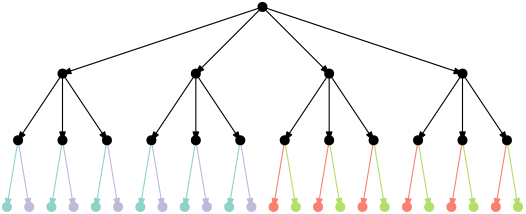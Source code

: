 <?xml version="1.0"?>
<!DOCTYPE ipe SYSTEM "ipe.dtd">
<ipe version="70206" creator="Ipe 7.2.7">
<info created="D:20170811085344" modified="D:20170811091022"/>
<ipestyle name="basic">
<symbol name="arrow/arc(spx)">
<path stroke="sym-stroke" fill="sym-stroke" pen="sym-pen">
0 0 m
-1 0.333 l
-1 -0.333 l
h
</path>
</symbol>
<symbol name="arrow/farc(spx)">
<path stroke="sym-stroke" fill="white" pen="sym-pen">
0 0 m
-1 0.333 l
-1 -0.333 l
h
</path>
</symbol>
<symbol name="arrow/ptarc(spx)">
<path stroke="sym-stroke" fill="sym-stroke" pen="sym-pen">
0 0 m
-1 0.333 l
-0.8 0 l
-1 -0.333 l
h
</path>
</symbol>
<symbol name="arrow/fptarc(spx)">
<path stroke="sym-stroke" fill="white" pen="sym-pen">
0 0 m
-1 0.333 l
-0.8 0 l
-1 -0.333 l
h
</path>
</symbol>
<symbol name="mark/circle(sx)" transformations="translations">
<path fill="sym-stroke">
0.6 0 0 0.6 0 0 e
0.4 0 0 0.4 0 0 e
</path>
</symbol>
<symbol name="mark/disk(sx)" transformations="translations">
<path fill="sym-stroke">
0.6 0 0 0.6 0 0 e
</path>
</symbol>
<symbol name="mark/fdisk(sfx)" transformations="translations">
<group>
<path fill="sym-fill">
0.5 0 0 0.5 0 0 e
</path>
<path fill="sym-stroke" fillrule="eofill">
0.6 0 0 0.6 0 0 e
0.4 0 0 0.4 0 0 e
</path>
</group>
</symbol>
<symbol name="mark/box(sx)" transformations="translations">
<path fill="sym-stroke" fillrule="eofill">
-0.6 -0.6 m
0.6 -0.6 l
0.6 0.6 l
-0.6 0.6 l
h
-0.4 -0.4 m
0.4 -0.4 l
0.4 0.4 l
-0.4 0.4 l
h
</path>
</symbol>
<symbol name="mark/square(sx)" transformations="translations">
<path fill="sym-stroke">
-0.6 -0.6 m
0.6 -0.6 l
0.6 0.6 l
-0.6 0.6 l
h
</path>
</symbol>
<symbol name="mark/fsquare(sfx)" transformations="translations">
<group>
<path fill="sym-fill">
-0.5 -0.5 m
0.5 -0.5 l
0.5 0.5 l
-0.5 0.5 l
h
</path>
<path fill="sym-stroke" fillrule="eofill">
-0.6 -0.6 m
0.6 -0.6 l
0.6 0.6 l
-0.6 0.6 l
h
-0.4 -0.4 m
0.4 -0.4 l
0.4 0.4 l
-0.4 0.4 l
h
</path>
</group>
</symbol>
<symbol name="mark/cross(sx)" transformations="translations">
<group>
<path fill="sym-stroke">
-0.43 -0.57 m
0.57 0.43 l
0.43 0.57 l
-0.57 -0.43 l
h
</path>
<path fill="sym-stroke">
-0.43 0.57 m
0.57 -0.43 l
0.43 -0.57 l
-0.57 0.43 l
h
</path>
</group>
</symbol>
<symbol name="arrow/fnormal(spx)">
<path stroke="sym-stroke" fill="white" pen="sym-pen">
0 0 m
-1 0.333 l
-1 -0.333 l
h
</path>
</symbol>
<symbol name="arrow/pointed(spx)">
<path stroke="sym-stroke" fill="sym-stroke" pen="sym-pen">
0 0 m
-1 0.333 l
-0.8 0 l
-1 -0.333 l
h
</path>
</symbol>
<symbol name="arrow/fpointed(spx)">
<path stroke="sym-stroke" fill="white" pen="sym-pen">
0 0 m
-1 0.333 l
-0.8 0 l
-1 -0.333 l
h
</path>
</symbol>
<symbol name="arrow/linear(spx)">
<path stroke="sym-stroke" pen="sym-pen">
-1 0.333 m
0 0 l
-1 -0.333 l
</path>
</symbol>
<symbol name="arrow/fdouble(spx)">
<path stroke="sym-stroke" fill="white" pen="sym-pen">
0 0 m
-1 0.333 l
-1 -0.333 l
h
-1 0 m
-2 0.333 l
-2 -0.333 l
h
</path>
</symbol>
<symbol name="arrow/double(spx)">
<path stroke="sym-stroke" fill="sym-stroke" pen="sym-pen">
0 0 m
-1 0.333 l
-1 -0.333 l
h
-1 0 m
-2 0.333 l
-2 -0.333 l
h
</path>
</symbol>
<pen name="heavier" value="0.8"/>
<pen name="fat" value="1.2"/>
<pen name="ultrafat" value="2"/>
<symbolsize name="large" value="5"/>
<symbolsize name="small" value="2"/>
<symbolsize name="tiny" value="1.1"/>
<arrowsize name="large" value="10"/>
<arrowsize name="small" value="5"/>
<arrowsize name="tiny" value="3"/>
<color name="red" value="1 0 0"/>
<color name="green" value="0 1 0"/>
<color name="blue" value="0 0 1"/>
<color name="yellow" value="1 1 0"/>
<color name="orange" value="1 0.647 0"/>
<color name="gold" value="1 0.843 0"/>
<color name="purple" value="0.627 0.125 0.941"/>
<color name="gray" value="0.745"/>
<color name="brown" value="0.647 0.165 0.165"/>
<color name="navy" value="0 0 0.502"/>
<color name="pink" value="1 0.753 0.796"/>
<color name="seagreen" value="0.18 0.545 0.341"/>
<color name="turquoise" value="0.251 0.878 0.816"/>
<color name="violet" value="0.933 0.51 0.933"/>
<color name="darkblue" value="0 0 0.545"/>
<color name="darkcyan" value="0 0.545 0.545"/>
<color name="darkgray" value="0.663"/>
<color name="darkgreen" value="0 0.392 0"/>
<color name="darkmagenta" value="0.545 0 0.545"/>
<color name="darkorange" value="1 0.549 0"/>
<color name="darkred" value="0.545 0 0"/>
<color name="lightblue" value="0.678 0.847 0.902"/>
<color name="lightcyan" value="0.878 1 1"/>
<color name="lightgray" value="0.827"/>
<color name="lightgreen" value="0.565 0.933 0.565"/>
<color name="lightyellow" value="1 1 0.878"/>
<dashstyle name="dashed" value="[4] 0"/>
<dashstyle name="dotted" value="[1 3] 0"/>
<dashstyle name="dash dotted" value="[4 2 1 2] 0"/>
<dashstyle name="dash dot dotted" value="[4 2 1 2 1 2] 0"/>
<textsize name="large" value="\large"/>
<textsize name="small" value="\small"/>
<textsize name="tiny" value="\tiny"/>
<textsize name="Large" value="\Large"/>
<textsize name="LARGE" value="\LARGE"/>
<textsize name="huge" value="\huge"/>
<textsize name="Huge" value="\Huge"/>
<textsize name="footnote" value="\footnotesize"/>
<textstyle name="center" begin="\begin{center}" end="\end{center}"/>
<textstyle name="itemize" begin="\begin{itemize}" end="\end{itemize}"/>
<textstyle name="item" begin="\begin{itemize}\item{}" end="\end{itemize}"/>
<gridsize name="4 pts" value="4"/>
<gridsize name="8 pts (~3 mm)" value="8"/>
<gridsize name="16 pts (~6 mm)" value="16"/>
<gridsize name="32 pts (~12 mm)" value="32"/>
<gridsize name="10 pts (~3.5 mm)" value="10"/>
<gridsize name="20 pts (~7 mm)" value="20"/>
<gridsize name="14 pts (~5 mm)" value="14"/>
<gridsize name="28 pts (~10 mm)" value="28"/>
<gridsize name="56 pts (~20 mm)" value="56"/>
<anglesize name="90 deg" value="90"/>
<anglesize name="60 deg" value="60"/>
<anglesize name="45 deg" value="45"/>
<anglesize name="30 deg" value="30"/>
<anglesize name="22.5 deg" value="22.5"/>
<opacity name="10%" value="0.1"/>
<opacity name="30%" value="0.3"/>
<opacity name="50%" value="0.5"/>
<opacity name="75%" value="0.75"/>
<tiling name="falling" angle="-60" step="4" width="1"/>
<tiling name="rising" angle="30" step="4" width="1"/>
</ipestyle>
<ipestyle name="brew">
<color name="aliceblue" value="0.941 0.973 1"/>
<color name="brew1" value="0.552 0.827 0.78"/>
<color name="brew2" value="1 1 0.701"/>
<color name="brew3" value="0.745 0.729 0.854"/>
<color name="brew4" value="0.984 0.501 0.447"/>
<color name="brew5" value="0.501 0.694 0.827"/>
<color name="brew6" value="0.992 0.705 0.384"/>
<color name="brew7" value="0.701 0.87 0.411"/>
<color name="brew8" value="0.988 0.803 0.898"/>
</ipestyle>
<page>
<layer name="tree"/>
<layer name="dag"/>
<view layers="tree" active="dag"/>
<view layers="dag" active="tree"/>
<use layer="dag" matrix="1 0 0 1.5 120 -368" name="mark/disk(sx)" pos="96 656" size="normal" stroke="black"/>
<path matrix="1 0 0 1.5 120 -368" stroke="black" arrow="normal/tiny">
96 656 m
80 640 l
</path>
<path matrix="1 0 0 1.5 120 -368" stroke="black" arrow="normal/tiny">
96 656 m
96 640 l
</path>
<path matrix="1 0 0 1.5 120 -368" stroke="black" arrow="normal/tiny">
96 656 m
112 640 l
</path>
<use matrix="1 0 0 1.5 168 -368" name="mark/disk(sx)" pos="96 656" size="normal" stroke="black"/>
<path matrix="1 0 0 1.5 168 -368" stroke="black" arrow="normal/tiny">
96 656 m
80 640 l
</path>
<path matrix="1 0 0 1.5 168 -368" stroke="black" arrow="normal/tiny">
96 656 m
96 640 l
</path>
<path matrix="1 0 0 1.5 168 -368" stroke="black" arrow="normal/tiny">
96 656 m
112 640 l
</path>
<use matrix="1 0 0 1.5 120 -368" name="mark/disk(sx)" pos="168 672" size="normal" stroke="black"/>
<path matrix="1 0 0 1.5 120 -368" stroke="black" arrow="normal/tiny">
168 672 m
96 656 l
</path>
<path matrix="1 0 0 1.5 120 -368" stroke="black" arrow="normal/tiny">
168 672 m
144 656 l
</path>
<path matrix="1 0 0 1.5 120 -368" stroke="black" arrow="normal/tiny">
168 672 m
192 656 l
</path>
<path matrix="1 0 0 1.5 120 -368" stroke="black" arrow="normal/tiny">
168 672 m
240 656 l
</path>
<use name="mark/disk(sx)" pos="216 568" size="normal" stroke="brew1"/>
<use name="mark/disk(sx)" pos="264 568" size="normal" stroke="brew3"/>
<path stroke="brew1" arrow="normal/tiny">
200 592 m
216 568 l
</path>
<path stroke="brew1" arrow="normal/tiny">
216 592 m
216 568 l
</path>
<path stroke="brew1" arrow="normal/tiny">
232 592 m
216 568 l
</path>
<path stroke="brew1" arrow="normal/tiny">
248 592 m
216 568 l
</path>
<path stroke="brew3" arrow="normal/tiny">
264 592 m
216 568 l
</path>
<path stroke="brew3" arrow="normal/tiny">
280 592 m
216 568 l
</path>
<path stroke="brew3" arrow="normal/tiny">
200 592 m
264 568 l
</path>
<path stroke="brew3" arrow="normal/tiny">
216 592 m
264 568 l
</path>
<path stroke="brew3" arrow="normal/tiny">
232 592 m
264 568 l
</path>
<path stroke="brew3" arrow="normal/tiny">
248 592 m
264 568 l
</path>
<path stroke="brew3" arrow="normal/tiny">
264 592 m
264 568 l
</path>
<path stroke="brew3" arrow="normal/tiny">
280 592 m
264 568 l
</path>
<use matrix="1 0 0 1.5 216 -368" name="mark/disk(sx)" pos="96 656" size="normal" stroke="black"/>
<path matrix="1 0 0 1.5 216 -368" stroke="black" arrow="normal/tiny">
96 656 m
80 640 l
</path>
<path matrix="1 0 0 1.5 216 -368" stroke="black" arrow="normal/tiny">
96 656 m
96 640 l
</path>
<path matrix="1 0 0 1.5 216 -368" stroke="black" arrow="normal/tiny">
96 656 m
112 640 l
</path>
<use matrix="1 0 0 1.5 264 -368" name="mark/disk(sx)" pos="96 656" size="normal" stroke="black"/>
<path matrix="1 0 0 1.5 264 -368" stroke="black" arrow="normal/tiny">
96 656 m
80 640 l
</path>
<path matrix="1 0 0 1.5 264 -368" stroke="black" arrow="normal/tiny">
96 656 m
96 640 l
</path>
<path matrix="1 0 0 1.5 264 -368" stroke="black" arrow="normal/tiny">
96 656 m
112 640 l
</path>
<use matrix="1 0 0 1 96 0" name="mark/disk(sx)" pos="216 568" size="normal" stroke="brew4"/>
<use matrix="1 0 0 1 96 0" name="mark/disk(sx)" pos="264 568" size="normal" stroke="brew7"/>
<path matrix="1 0 0 1 96 0" stroke="brew4" arrow="normal/tiny">
200 592 m
216 568 l
</path>
<path matrix="1 0 0 1 96 0" stroke="brew4" arrow="normal/tiny">
216 592 m
216 568 l
</path>
<path matrix="1 0 0 1 96 0" stroke="brew4" arrow="normal/tiny">
232 592 m
216 568 l
</path>
<path matrix="1 0 0 1 96 0" stroke="brew4" arrow="normal/tiny">
248 592 m
216 568 l
</path>
<path matrix="1 0 0 1 96 0" stroke="brew4" arrow="normal/tiny">
264 592 m
216 568 l
</path>
<path matrix="1 0 0 1 96 0" stroke="brew4" arrow="normal/tiny">
280 592 m
216 568 l
</path>
<path matrix="1 0 0 1 96 0" stroke="brew7" arrow="normal/tiny">
200 592 m
264 568 l
</path>
<path matrix="1 0 0 1 96 0" stroke="brew7" arrow="normal/tiny">
216 592 m
264 568 l
</path>
<path matrix="1 0 0 1 96 0" stroke="brew7" arrow="normal/tiny">
232 592 m
264 568 l
</path>
<path matrix="1 0 0 1 96 0" stroke="brew7" arrow="normal/tiny">
248 592 m
264 568 l
</path>
<path matrix="1 0 0 1 96 0" stroke="brew7" arrow="normal/tiny">
264 592 m
264 568 l
</path>
<path matrix="1 0 0 1 96 0" stroke="brew7" arrow="normal/tiny">
280 592 m
264 568 l
</path>
<use layer="tree" matrix="1 0 0 1.5 120 -368" name="mark/disk(sx)" pos="96 656" size="normal" stroke="black"/>
<path matrix="1 0 0 1.5 120 -368" stroke="black" arrow="normal/tiny">
96 656 m
80 640 l
</path>
<path matrix="1 0 0 1.5 120 -368" stroke="black" arrow="normal/tiny">
96 656 m
96 640 l
</path>
<path matrix="1 0 0 1.5 120 -368" stroke="black" arrow="normal/tiny">
96 656 m
112 640 l
</path>
<path matrix="1 0 0 1.5 120 -368" stroke="brew1" arrow="normal/tiny">
80 640 m
76 624 l
</path>
<path matrix="1 0 0 1.5 120 -368" stroke="brew3" arrow="normal/tiny">
80 640 m
84 624 l
</path>
<path matrix="1 0 0 1.5 120 -368" stroke="brew1" arrow="normal/tiny">
96 640 m
92 624 l
</path>
<path matrix="1 0 0 1.5 120 -368" stroke="brew3" arrow="normal/tiny">
96 640 m
100 624 l
</path>
<path matrix="1 0 0 1.5 120 -368" stroke="brew1" arrow="normal/tiny">
112 640 m
108 624 l
</path>
<path matrix="1 0 0 1.5 120 -368" stroke="brew3" arrow="normal/tiny">
112 640 m
116 624 l
</path>
<use matrix="1 0 0 1.5 168 -368" name="mark/disk(sx)" pos="96 656" size="normal" stroke="black"/>
<path matrix="1 0 0 1.5 168 -368" stroke="black" arrow="normal/tiny">
96 656 m
80 640 l
</path>
<path matrix="1 0 0 1.5 168 -368" stroke="black" arrow="normal/tiny">
96 656 m
96 640 l
</path>
<path matrix="1 0 0 1.5 168 -368" stroke="black" arrow="normal/tiny">
96 656 m
112 640 l
</path>
<path matrix="1 0 0 1.5 168 -368" stroke="brew1" arrow="normal/tiny">
80 640 m
76 624 l
</path>
<path matrix="1 0 0 1.5 168 -368" stroke="brew3" arrow="normal/tiny">
80 640 m
84 624 l
</path>
<path matrix="1 0 0 1.5 168 -368" stroke="brew1" arrow="normal/tiny">
96 640 m
92 624 l
</path>
<path matrix="1 0 0 1.5 168 -368" stroke="brew3" arrow="normal/tiny">
96 640 m
100 624 l
</path>
<path matrix="1 0 0 1.5 168 -368" stroke="brew1" arrow="normal/tiny">
112 640 m
108 624 l
</path>
<path matrix="1 0 0 1.5 168 -368" stroke="brew3" arrow="normal/tiny">
112 640 m
116 624 l
</path>
<use matrix="1 0 0 1.5 216 -368" name="mark/disk(sx)" pos="96 656" size="normal" stroke="black"/>
<path matrix="1 0 0 1.5 216 -368" stroke="black" arrow="normal/tiny">
96 656 m
80 640 l
</path>
<path matrix="1 0 0 1.5 216 -368" stroke="black" arrow="normal/tiny">
96 656 m
96 640 l
</path>
<path matrix="1 0 0 1.5 216 -368" stroke="black" arrow="normal/tiny">
96 656 m
112 640 l
</path>
<path matrix="1 0 0 1.5 216 -368" stroke="brew4" arrow="normal/tiny">
80 640 m
76 624 l
</path>
<path matrix="1 0 0 1.5 216 -368" stroke="brew7" arrow="normal/tiny">
80 640 m
84 624 l
</path>
<path matrix="1 0 0 1.5 216 -368" stroke="brew4" arrow="normal/tiny">
96 640 m
92 624 l
</path>
<path matrix="1 0 0 1.5 216 -368" stroke="brew7" arrow="normal/tiny">
96 640 m
100 624 l
</path>
<path matrix="1 0 0 1.5 216 -368" stroke="brew4" arrow="normal/tiny">
112 640 m
108 624 l
</path>
<path matrix="1 0 0 1.5 216 -368" stroke="brew7" arrow="normal/tiny">
112 640 m
116 624 l
</path>
<use matrix="1 0 0 1.5 264 -368" name="mark/disk(sx)" pos="96 656" size="normal" stroke="black"/>
<path matrix="1 0 0 1.5 264 -368" stroke="black" arrow="normal/tiny">
96 656 m
80 640 l
</path>
<path matrix="1 0 0 1.5 264 -368" stroke="black" arrow="normal/tiny">
96 656 m
96 640 l
</path>
<path matrix="1 0 0 1.5 264 -368" stroke="black" arrow="normal/tiny">
96 656 m
112 640 l
</path>
<path matrix="1 0 0 1.5 264 -368" stroke="brew4" arrow="normal/tiny">
80 640 m
76 624 l
</path>
<path matrix="1 0 0 1.5 264 -368" stroke="brew7" arrow="normal/tiny">
80 640 m
84 624 l
</path>
<path matrix="1 0 0 1.5 264 -368" stroke="brew4" arrow="normal/tiny">
96 640 m
92 624 l
</path>
<path matrix="1 0 0 1.5 264 -368" stroke="brew7" arrow="normal/tiny">
96 640 m
100 624 l
</path>
<path matrix="1 0 0 1.5 264 -368" stroke="brew4" arrow="normal/tiny">
112 640 m
108 624 l
</path>
<path matrix="1 0 0 1.5 264 -368" stroke="brew7" arrow="normal/tiny">
112 640 m
116 624 l
</path>
<use matrix="1 0 0 1.5 120 -368" name="mark/disk(sx)" pos="168 672" size="normal" stroke="black"/>
<path matrix="1 0 0 1.5 120 -368" stroke="black" arrow="normal/tiny">
168 672 m
96 656 l
</path>
<path matrix="1 0 0 1.5 120 -368" stroke="black" arrow="normal/tiny">
168 672 m
144 656 l
</path>
<path matrix="1 0 0 1.5 120 -368" stroke="black" arrow="normal/tiny">
168 672 m
192 656 l
</path>
<path matrix="1 0 0 1.5 120 -368" stroke="black" arrow="normal/tiny">
168 672 m
240 656 l
</path>
<use matrix="1 0 0 1.5 120 -368" name="mark/disk(sx)" pos="76 624" size="normal" stroke="brew1"/>
<use matrix="1 0 0 1.5 120 -368" name="mark/disk(sx)" pos="84 624" size="normal" stroke="brew3"/>
<use matrix="1 0 0 1.5 120 -368" name="mark/disk(sx)" pos="92 624" size="normal" stroke="brew1"/>
<use matrix="1 0 0 1.5 120 -368" name="mark/disk(sx)" pos="100 624" size="normal" stroke="brew3"/>
<use matrix="1 0 0 1.5 120 -368" name="mark/disk(sx)" pos="108 624" size="normal" stroke="brew1"/>
<use matrix="1 0 0 1.5 120 -368" name="mark/disk(sx)" pos="116 624" size="normal" stroke="brew3"/>
<use matrix="1 0 0 1.5 168 -368" name="mark/disk(sx)" pos="76 624" size="normal" stroke="brew1"/>
<use matrix="1 0 0 1.5 168 -368" name="mark/disk(sx)" pos="84 624" size="normal" stroke="brew3"/>
<use matrix="1 0 0 1.5 168 -368" name="mark/disk(sx)" pos="92 624" size="normal" stroke="brew1"/>
<use matrix="1 0 0 1.5 168 -368" name="mark/disk(sx)" pos="100 624" size="normal" stroke="brew3"/>
<use matrix="1 0 0 1.5 168 -368" name="mark/disk(sx)" pos="108 624" size="normal" stroke="brew1"/>
<use matrix="1 0 0 1.5 168 -368" name="mark/disk(sx)" pos="116 624" size="normal" stroke="brew3"/>
<use matrix="1 0 0 1.5 216 -368" name="mark/disk(sx)" pos="76 624" size="normal" stroke="brew4"/>
<use matrix="1 0 0 1.5 216 -368" name="mark/disk(sx)" pos="84 624" size="normal" stroke="brew7"/>
<use matrix="1 0 0 1.5 216 -368" name="mark/disk(sx)" pos="92 624" size="normal" stroke="brew4"/>
<use matrix="1 0 0 1.5 216 -368" name="mark/disk(sx)" pos="100 624" size="normal" stroke="brew7"/>
<use matrix="1 0 0 1.5 216 -368" name="mark/disk(sx)" pos="108 624" size="normal" stroke="brew4"/>
<use matrix="1 0 0 1.5 216 -368" name="mark/disk(sx)" pos="116 624" size="normal" stroke="brew7"/>
<use matrix="1 0 0 1.5 264 -368" name="mark/disk(sx)" pos="76 624" size="normal" stroke="brew4"/>
<use matrix="1 0 0 1.5 264 -368" name="mark/disk(sx)" pos="84 624" size="normal" stroke="brew7"/>
<use matrix="1 0 0 1.5 264 -368" name="mark/disk(sx)" pos="92 624" size="normal" stroke="brew4"/>
<use matrix="1 0 0 1.5 264 -368" name="mark/disk(sx)" pos="100 624" size="normal" stroke="brew7"/>
<use matrix="1 0 0 1.5 264 -368" name="mark/disk(sx)" pos="108 624" size="normal" stroke="brew4"/>
<use matrix="1 0 0 1.5 264 -368" name="mark/disk(sx)" pos="116 624" size="normal" stroke="brew7"/>
<use matrix="1 0 0 1.5 120 -368" name="mark/disk(sx)" pos="80 640" size="normal" stroke="black"/>
<use matrix="1 0 0 1.5 120 -368" name="mark/disk(sx)" pos="96 640" size="normal" stroke="black"/>
<use matrix="1 0 0 1.5 120 -368" name="mark/disk(sx)" pos="112 640" size="normal" stroke="black"/>
<use matrix="1 0 0 1.5 168 -368" name="mark/disk(sx)" pos="80 640" size="normal" stroke="black"/>
<use matrix="1 0 0 1.5 168 -368" name="mark/disk(sx)" pos="96 640" size="normal" stroke="black"/>
<use matrix="1 0 0 1.5 168 -368" name="mark/disk(sx)" pos="112 640" size="normal" stroke="black"/>
<use matrix="1 0 0 1.5 216 -368" name="mark/disk(sx)" pos="80 640" size="normal" stroke="black"/>
<use matrix="1 0 0 1.5 216 -368" name="mark/disk(sx)" pos="96 640" size="normal" stroke="black"/>
<use matrix="1 0 0 1.5 216 -368" name="mark/disk(sx)" pos="112 640" size="normal" stroke="black"/>
<use matrix="1 0 0 1.5 264 -368" name="mark/disk(sx)" pos="80 640" size="normal" stroke="black"/>
<use matrix="1 0 0 1.5 264 -368" name="mark/disk(sx)" pos="96 640" size="normal" stroke="black"/>
<use matrix="1 0 0 1.5 264 -368" name="mark/disk(sx)" pos="112 640" size="normal" stroke="black"/>
<use layer="dag" matrix="1 0 0 1.5 120 -368" name="mark/disk(sx)" pos="80 640" size="normal" stroke="black"/>
<use matrix="1 0 0 1.5 120 -368" name="mark/disk(sx)" pos="96 640" size="normal" stroke="black"/>
<use matrix="1 0 0 1.5 120 -368" name="mark/disk(sx)" pos="112 640" size="normal" stroke="black"/>
<use matrix="1 0 0 1.5 168 -368" name="mark/disk(sx)" pos="80 640" size="normal" stroke="black"/>
<use matrix="1 0 0 1.5 168 -368" name="mark/disk(sx)" pos="96 640" size="normal" stroke="black"/>
<use matrix="1 0 0 1.5 168 -368" name="mark/disk(sx)" pos="112 640" size="normal" stroke="black"/>
<use matrix="1 0 0 1.5 216 -368" name="mark/disk(sx)" pos="80 640" size="normal" stroke="black"/>
<use matrix="1 0 0 1.5 216 -368" name="mark/disk(sx)" pos="96 640" size="normal" stroke="black"/>
<use matrix="1 0 0 1.5 216 -368" name="mark/disk(sx)" pos="112 640" size="normal" stroke="black"/>
<use matrix="1 0 0 1.5 264 -368" name="mark/disk(sx)" pos="80 640" size="normal" stroke="black"/>
<use matrix="1 0 0 1.5 264 -368" name="mark/disk(sx)" pos="96 640" size="normal" stroke="black"/>
<use matrix="1 0 0 1.5 264 -368" name="mark/disk(sx)" pos="112 640" size="normal" stroke="black"/>
</page>
</ipe>
